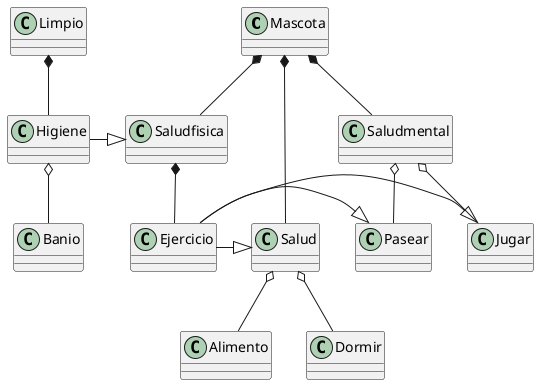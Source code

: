 @startuml mascota
    
    class Mascota 
    class Alimento
    class Jugar
    class Salud
    class Ejercicio 
    class Higiene 
    class Banio
    class Dormir 
    class Limpio
    class Pasear 
    class Saludmental
    class Saludfisica

    Mascota *--- Salud
    Mascota *--Saludfisica
    Mascota *-- Saludmental
    Salud o-- Alimento 
    Salud o-- Dormir
    Higiene o-- Banio
    Saludfisica *-- Ejercicio
    Saludmental o-- Jugar
    Saludmental o-- Pasear
    Higiene -|> Saludfisica
    Limpio *-- Higiene
    Ejercicio -|> Jugar
    Ejercicio -|> Pasear
    Ejercicio -|> Salud

@enduml